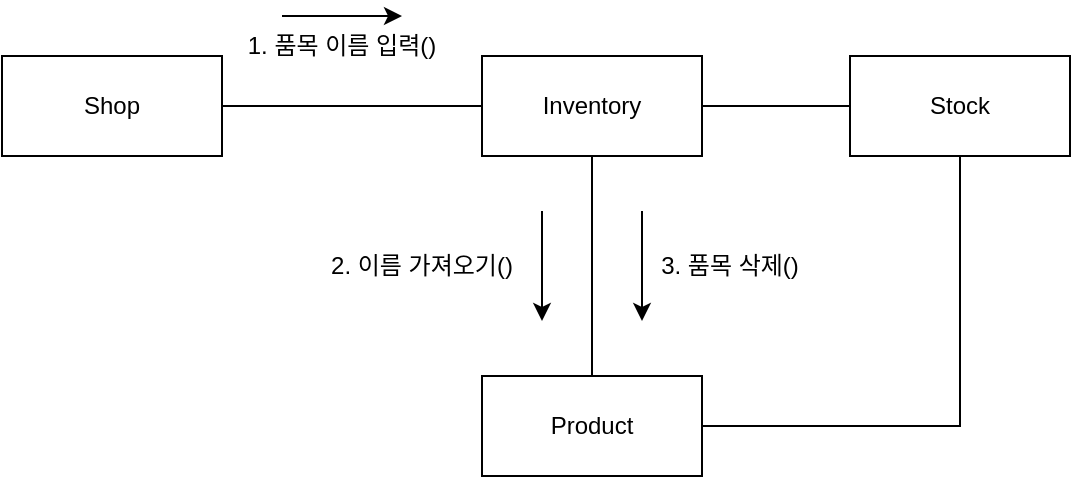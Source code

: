 <mxfile version="22.1.4" type="github">
  <diagram name="페이지-1" id="swf9oH_p4NhBDtIORgDr">
    <mxGraphModel dx="1195" dy="632" grid="1" gridSize="10" guides="1" tooltips="1" connect="1" arrows="1" fold="1" page="1" pageScale="1" pageWidth="827" pageHeight="1169" math="0" shadow="0">
      <root>
        <mxCell id="0" />
        <mxCell id="1" parent="0" />
        <mxCell id="-4_ChcX-0KMpGzD27Wn_-44" style="edgeStyle=orthogonalEdgeStyle;rounded=0;orthogonalLoop=1;jettySize=auto;html=1;exitX=1;exitY=0.5;exitDx=0;exitDy=0;entryX=0;entryY=0.5;entryDx=0;entryDy=0;endArrow=none;endFill=0;" edge="1" parent="1" source="-4_ChcX-0KMpGzD27Wn_-45" target="-4_ChcX-0KMpGzD27Wn_-48">
          <mxGeometry relative="1" as="geometry" />
        </mxCell>
        <mxCell id="-4_ChcX-0KMpGzD27Wn_-45" value="Shop" style="html=1;whiteSpace=wrap;" vertex="1" parent="1">
          <mxGeometry x="110" y="100" width="110" height="50" as="geometry" />
        </mxCell>
        <mxCell id="-4_ChcX-0KMpGzD27Wn_-46" style="edgeStyle=orthogonalEdgeStyle;rounded=0;orthogonalLoop=1;jettySize=auto;html=1;exitX=0.5;exitY=1;exitDx=0;exitDy=0;entryX=0.5;entryY=0;entryDx=0;entryDy=0;endArrow=none;endFill=0;" edge="1" parent="1" source="-4_ChcX-0KMpGzD27Wn_-48" target="-4_ChcX-0KMpGzD27Wn_-50">
          <mxGeometry relative="1" as="geometry" />
        </mxCell>
        <mxCell id="-4_ChcX-0KMpGzD27Wn_-47" value="" style="edgeStyle=orthogonalEdgeStyle;rounded=0;orthogonalLoop=1;jettySize=auto;html=1;endArrow=none;endFill=0;" edge="1" parent="1" source="-4_ChcX-0KMpGzD27Wn_-48" target="-4_ChcX-0KMpGzD27Wn_-51">
          <mxGeometry relative="1" as="geometry" />
        </mxCell>
        <mxCell id="-4_ChcX-0KMpGzD27Wn_-48" value="Inventory" style="html=1;whiteSpace=wrap;" vertex="1" parent="1">
          <mxGeometry x="350" y="100" width="110" height="50" as="geometry" />
        </mxCell>
        <mxCell id="-4_ChcX-0KMpGzD27Wn_-49" style="edgeStyle=orthogonalEdgeStyle;rounded=0;orthogonalLoop=1;jettySize=auto;html=1;exitX=1;exitY=0.5;exitDx=0;exitDy=0;entryX=0.5;entryY=1;entryDx=0;entryDy=0;endArrow=none;endFill=0;" edge="1" parent="1" source="-4_ChcX-0KMpGzD27Wn_-50" target="-4_ChcX-0KMpGzD27Wn_-51">
          <mxGeometry relative="1" as="geometry" />
        </mxCell>
        <mxCell id="-4_ChcX-0KMpGzD27Wn_-50" value="Product" style="html=1;whiteSpace=wrap;" vertex="1" parent="1">
          <mxGeometry x="350" y="260" width="110" height="50" as="geometry" />
        </mxCell>
        <mxCell id="-4_ChcX-0KMpGzD27Wn_-51" value="Stock" style="html=1;whiteSpace=wrap;" vertex="1" parent="1">
          <mxGeometry x="534" y="100" width="110" height="50" as="geometry" />
        </mxCell>
        <mxCell id="-4_ChcX-0KMpGzD27Wn_-52" value="1. 품목 이름 입력()" style="text;html=1;strokeColor=none;fillColor=none;align=center;verticalAlign=middle;whiteSpace=wrap;rounded=0;" vertex="1" parent="1">
          <mxGeometry x="220" y="80" width="120" height="30" as="geometry" />
        </mxCell>
        <mxCell id="-4_ChcX-0KMpGzD27Wn_-53" value="" style="endArrow=classic;html=1;rounded=0;exitX=0.25;exitY=0;exitDx=0;exitDy=0;entryX=0.75;entryY=0;entryDx=0;entryDy=0;" edge="1" parent="1" source="-4_ChcX-0KMpGzD27Wn_-52" target="-4_ChcX-0KMpGzD27Wn_-52">
          <mxGeometry width="50" height="50" relative="1" as="geometry">
            <mxPoint x="290" y="40" as="sourcePoint" />
            <mxPoint x="340" y="-10" as="targetPoint" />
          </mxGeometry>
        </mxCell>
        <mxCell id="-4_ChcX-0KMpGzD27Wn_-54" value="2. 이름 가져오기()" style="text;html=1;strokeColor=none;fillColor=none;align=center;verticalAlign=middle;whiteSpace=wrap;rounded=0;" vertex="1" parent="1">
          <mxGeometry x="260" y="190" width="120" height="30" as="geometry" />
        </mxCell>
        <mxCell id="-4_ChcX-0KMpGzD27Wn_-55" style="edgeStyle=orthogonalEdgeStyle;rounded=0;orthogonalLoop=1;jettySize=auto;html=1;exitX=0.5;exitY=1;exitDx=0;exitDy=0;" edge="1" parent="1" source="-4_ChcX-0KMpGzD27Wn_-54" target="-4_ChcX-0KMpGzD27Wn_-54">
          <mxGeometry relative="1" as="geometry" />
        </mxCell>
        <mxCell id="-4_ChcX-0KMpGzD27Wn_-56" value="" style="endArrow=classic;html=1;rounded=0;" edge="1" parent="1">
          <mxGeometry width="50" height="50" relative="1" as="geometry">
            <mxPoint x="380" y="177.5" as="sourcePoint" />
            <mxPoint x="380" y="232.5" as="targetPoint" />
          </mxGeometry>
        </mxCell>
        <mxCell id="-4_ChcX-0KMpGzD27Wn_-57" value="" style="endArrow=classic;html=1;rounded=0;" edge="1" parent="1">
          <mxGeometry width="50" height="50" relative="1" as="geometry">
            <mxPoint x="430" y="177.5" as="sourcePoint" />
            <mxPoint x="430" y="232.5" as="targetPoint" />
          </mxGeometry>
        </mxCell>
        <mxCell id="-4_ChcX-0KMpGzD27Wn_-58" value="3. 품목 삭제()" style="text;html=1;strokeColor=none;fillColor=none;align=center;verticalAlign=middle;whiteSpace=wrap;rounded=0;" vertex="1" parent="1">
          <mxGeometry x="414" y="190" width="120" height="30" as="geometry" />
        </mxCell>
      </root>
    </mxGraphModel>
  </diagram>
</mxfile>

